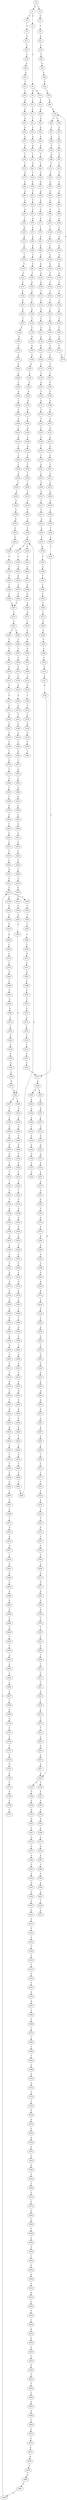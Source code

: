 strict digraph  {
	S0 -> S1 [ label = G ];
	S0 -> S2 [ label = T ];
	S1 -> S3 [ label = G ];
	S1 -> S4 [ label = C ];
	S2 -> S5 [ label = G ];
	S3 -> S6 [ label = T ];
	S4 -> S7 [ label = G ];
	S5 -> S8 [ label = T ];
	S6 -> S9 [ label = C ];
	S6 -> S10 [ label = G ];
	S7 -> S11 [ label = T ];
	S8 -> S12 [ label = G ];
	S9 -> S13 [ label = C ];
	S10 -> S14 [ label = T ];
	S11 -> S15 [ label = T ];
	S12 -> S16 [ label = A ];
	S13 -> S17 [ label = T ];
	S14 -> S18 [ label = A ];
	S15 -> S19 [ label = A ];
	S16 -> S20 [ label = G ];
	S17 -> S21 [ label = C ];
	S18 -> S22 [ label = A ];
	S19 -> S23 [ label = G ];
	S20 -> S24 [ label = A ];
	S21 -> S25 [ label = C ];
	S22 -> S26 [ label = A ];
	S23 -> S27 [ label = G ];
	S24 -> S28 [ label = C ];
	S25 -> S29 [ label = A ];
	S26 -> S30 [ label = A ];
	S27 -> S31 [ label = T ];
	S28 -> S32 [ label = A ];
	S29 -> S33 [ label = A ];
	S30 -> S34 [ label = A ];
	S31 -> S35 [ label = T ];
	S32 -> S36 [ label = C ];
	S33 -> S37 [ label = C ];
	S34 -> S38 [ label = T ];
	S35 -> S39 [ label = G ];
	S36 -> S40 [ label = A ];
	S37 -> S41 [ label = G ];
	S38 -> S42 [ label = A ];
	S39 -> S43 [ label = G ];
	S40 -> S44 [ label = A ];
	S41 -> S45 [ label = C ];
	S42 -> S46 [ label = A ];
	S43 -> S47 [ label = G ];
	S44 -> S48 [ label = T ];
	S44 -> S49 [ label = G ];
	S45 -> S50 [ label = C ];
	S46 -> S51 [ label = G ];
	S47 -> S52 [ label = G ];
	S48 -> S53 [ label = T ];
	S49 -> S54 [ label = T ];
	S50 -> S55 [ label = T ];
	S51 -> S56 [ label = A ];
	S52 -> S57 [ label = A ];
	S53 -> S58 [ label = A ];
	S54 -> S59 [ label = T ];
	S55 -> S60 [ label = T ];
	S56 -> S61 [ label = A ];
	S57 -> S62 [ label = A ];
	S58 -> S63 [ label = T ];
	S59 -> S64 [ label = T ];
	S60 -> S65 [ label = C ];
	S61 -> S66 [ label = C ];
	S62 -> S67 [ label = C ];
	S63 -> S68 [ label = G ];
	S64 -> S69 [ label = A ];
	S65 -> S70 [ label = A ];
	S66 -> S71 [ label = G ];
	S67 -> S72 [ label = C ];
	S68 -> S73 [ label = T ];
	S69 -> S74 [ label = C ];
	S70 -> S75 [ label = G ];
	S71 -> S76 [ label = T ];
	S72 -> S77 [ label = G ];
	S73 -> S78 [ label = G ];
	S74 -> S79 [ label = G ];
	S75 -> S80 [ label = G ];
	S76 -> S81 [ label = A ];
	S77 -> S82 [ label = G ];
	S78 -> S83 [ label = G ];
	S79 -> S84 [ label = A ];
	S80 -> S85 [ label = G ];
	S81 -> S86 [ label = A ];
	S82 -> S87 [ label = A ];
	S83 -> S88 [ label = G ];
	S84 -> S89 [ label = A ];
	S85 -> S90 [ label = T ];
	S86 -> S91 [ label = A ];
	S87 -> S92 [ label = A ];
	S88 -> S93 [ label = A ];
	S89 -> S94 [ label = C ];
	S90 -> S95 [ label = C ];
	S91 -> S96 [ label = A ];
	S92 -> S97 [ label = A ];
	S93 -> S98 [ label = A ];
	S94 -> S99 [ label = T ];
	S95 -> S100 [ label = T ];
	S96 -> S101 [ label = A ];
	S97 -> S102 [ label = C ];
	S98 -> S103 [ label = G ];
	S99 -> S104 [ label = A ];
	S100 -> S105 [ label = G ];
	S101 -> S106 [ label = G ];
	S102 -> S107 [ label = G ];
	S103 -> S108 [ label = T ];
	S104 -> S109 [ label = C ];
	S105 -> S110 [ label = G ];
	S106 -> S111 [ label = T ];
	S107 -> S112 [ label = G ];
	S108 -> S113 [ label = C ];
	S109 -> S114 [ label = G ];
	S110 -> S115 [ label = T ];
	S111 -> S116 [ label = A ];
	S112 -> S117 [ label = C ];
	S113 -> S118 [ label = C ];
	S114 -> S119 [ label = G ];
	S115 -> S120 [ label = G ];
	S116 -> S121 [ label = G ];
	S117 -> S122 [ label = T ];
	S118 -> S123 [ label = C ];
	S119 -> S124 [ label = G ];
	S120 -> S125 [ label = A ];
	S121 -> S126 [ label = G ];
	S122 -> S127 [ label = T ];
	S123 -> S128 [ label = A ];
	S124 -> S129 [ label = A ];
	S125 -> S130 [ label = C ];
	S126 -> S131 [ label = A ];
	S127 -> S132 [ label = C ];
	S128 -> S133 [ label = T ];
	S129 -> S134 [ label = C ];
	S130 -> S135 [ label = G ];
	S131 -> S136 [ label = A ];
	S132 -> S137 [ label = T ];
	S133 -> S138 [ label = G ];
	S134 -> S139 [ label = G ];
	S135 -> S140 [ label = A ];
	S136 -> S141 [ label = G ];
	S137 -> S142 [ label = C ];
	S138 -> S143 [ label = T ];
	S139 -> S144 [ label = T ];
	S140 -> S145 [ label = A ];
	S141 -> S146 [ label = T ];
	S142 -> S147 [ label = C ];
	S143 -> S148 [ label = T ];
	S144 -> S149 [ label = A ];
	S145 -> S150 [ label = A ];
	S146 -> S151 [ label = C ];
	S147 -> S152 [ label = G ];
	S148 -> S153 [ label = C ];
	S149 -> S154 [ label = G ];
	S150 -> S155 [ label = C ];
	S151 -> S156 [ label = T ];
	S152 -> S157 [ label = C ];
	S153 -> S158 [ label = T ];
	S154 -> S159 [ label = A ];
	S155 -> S160 [ label = A ];
	S156 -> S161 [ label = A ];
	S157 -> S162 [ label = G ];
	S158 -> S163 [ label = C ];
	S159 -> S164 [ label = C ];
	S160 -> S165 [ label = A ];
	S161 -> S166 [ label = C ];
	S162 -> S167 [ label = A ];
	S163 -> S168 [ label = T ];
	S164 -> S169 [ label = A ];
	S165 -> S170 [ label = A ];
	S166 -> S171 [ label = A ];
	S167 -> S172 [ label = G ];
	S168 -> S173 [ label = A ];
	S169 -> S174 [ label = C ];
	S170 -> S175 [ label = A ];
	S171 -> S176 [ label = T ];
	S172 -> S177 [ label = A ];
	S173 -> S178 [ label = C ];
	S174 -> S179 [ label = A ];
	S175 -> S180 [ label = C ];
	S176 -> S181 [ label = T ];
	S177 -> S182 [ label = G ];
	S178 -> S183 [ label = T ];
	S179 -> S44 [ label = A ];
	S180 -> S184 [ label = G ];
	S181 -> S185 [ label = T ];
	S182 -> S186 [ label = A ];
	S183 -> S187 [ label = T ];
	S184 -> S188 [ label = C ];
	S185 -> S189 [ label = C ];
	S186 -> S190 [ label = C ];
	S187 -> S191 [ label = C ];
	S188 -> S192 [ label = A ];
	S189 -> S193 [ label = T ];
	S190 -> S194 [ label = A ];
	S191 -> S195 [ label = G ];
	S192 -> S196 [ label = C ];
	S193 -> S197 [ label = T ];
	S194 -> S198 [ label = C ];
	S195 -> S199 [ label = A ];
	S196 -> S200 [ label = T ];
	S197 -> S201 [ label = A ];
	S198 -> S202 [ label = C ];
	S199 -> S203 [ label = A ];
	S200 -> S204 [ label = T ];
	S201 -> S205 [ label = C ];
	S202 -> S206 [ label = A ];
	S203 -> S207 [ label = G ];
	S204 -> S208 [ label = C ];
	S205 -> S209 [ label = A ];
	S206 -> S210 [ label = C ];
	S207 -> S211 [ label = G ];
	S208 -> S212 [ label = G ];
	S209 -> S213 [ label = A ];
	S210 -> S214 [ label = G ];
	S211 -> S215 [ label = A ];
	S212 -> S216 [ label = C ];
	S213 -> S217 [ label = C ];
	S214 -> S218 [ label = A ];
	S215 -> S219 [ label = G ];
	S216 -> S220 [ label = T ];
	S217 -> S221 [ label = T ];
	S218 -> S222 [ label = C ];
	S219 -> S223 [ label = G ];
	S220 -> S224 [ label = C ];
	S221 -> S225 [ label = A ];
	S222 -> S226 [ label = T ];
	S223 -> S227 [ label = T ];
	S224 -> S228 [ label = T ];
	S225 -> S229 [ label = A ];
	S226 -> S230 [ label = G ];
	S227 -> S231 [ label = C ];
	S228 -> S232 [ label = G ];
	S229 -> S233 [ label = C ];
	S230 -> S234 [ label = G ];
	S231 -> S235 [ label = A ];
	S232 -> S236 [ label = A ];
	S232 -> S237 [ label = T ];
	S233 -> S238 [ label = A ];
	S234 -> S239 [ label = A ];
	S235 -> S240 [ label = A ];
	S236 -> S241 [ label = G ];
	S237 -> S242 [ label = C ];
	S238 -> S243 [ label = T ];
	S239 -> S244 [ label = A ];
	S240 -> S245 [ label = A ];
	S241 -> S246 [ label = G ];
	S242 -> S247 [ label = G ];
	S243 -> S248 [ label = A ];
	S244 -> S249 [ label = T ];
	S245 -> S250 [ label = A ];
	S246 -> S251 [ label = C ];
	S247 -> S252 [ label = G ];
	S248 -> S253 [ label = T ];
	S249 -> S254 [ label = A ];
	S250 -> S255 [ label = G ];
	S251 -> S256 [ label = G ];
	S252 -> S257 [ label = T ];
	S253 -> S258 [ label = T ];
	S254 -> S259 [ label = G ];
	S255 -> S260 [ label = T ];
	S256 -> S261 [ label = G ];
	S257 -> S262 [ label = C ];
	S258 -> S263 [ label = T ];
	S259 -> S264 [ label = G ];
	S260 -> S265 [ label = C ];
	S261 -> S266 [ label = A ];
	S262 -> S267 [ label = A ];
	S263 -> S268 [ label = T ];
	S264 -> S269 [ label = T ];
	S265 -> S270 [ label = T ];
	S266 -> S271 [ label = G ];
	S267 -> S272 [ label = C ];
	S268 -> S273 [ label = C ];
	S269 -> S274 [ label = C ];
	S270 -> S275 [ label = C ];
	S271 -> S276 [ label = C ];
	S272 -> S277 [ label = T ];
	S273 -> S278 [ label = G ];
	S274 -> S279 [ label = G ];
	S275 -> S280 [ label = G ];
	S276 -> S281 [ label = G ];
	S277 -> S282 [ label = T ];
	S277 -> S283 [ label = G ];
	S278 -> S284 [ label = A ];
	S279 -> S285 [ label = G ];
	S280 -> S286 [ label = G ];
	S280 -> S287 [ label = A ];
	S281 -> S288 [ label = A ];
	S282 -> S289 [ label = C ];
	S283 -> S290 [ label = T ];
	S284 -> S291 [ label = C ];
	S285 -> S292 [ label = T ];
	S286 -> S293 [ label = A ];
	S287 -> S294 [ label = C ];
	S288 -> S295 [ label = G ];
	S289 -> S296 [ label = T ];
	S290 -> S297 [ label = T ];
	S291 -> S298 [ label = T ];
	S292 -> S299 [ label = C ];
	S293 -> S300 [ label = G ];
	S294 -> S301 [ label = G ];
	S295 -> S302 [ label = G ];
	S296 -> S303 [ label = C ];
	S297 -> S304 [ label = A ];
	S298 -> S305 [ label = T ];
	S299 -> S267 [ label = A ];
	S300 -> S306 [ label = A ];
	S301 -> S307 [ label = A ];
	S302 -> S308 [ label = C ];
	S303 -> S309 [ label = G ];
	S304 -> S310 [ label = G ];
	S305 -> S311 [ label = G ];
	S306 -> S312 [ label = T ];
	S307 -> S313 [ label = A ];
	S308 -> S314 [ label = G ];
	S309 -> S315 [ label = G ];
	S310 -> S316 [ label = C ];
	S311 -> S317 [ label = A ];
	S312 -> S318 [ label = A ];
	S313 -> S319 [ label = A ];
	S314 -> S320 [ label = G ];
	S315 -> S321 [ label = C ];
	S316 -> S322 [ label = G ];
	S317 -> S323 [ label = A ];
	S318 -> S324 [ label = A ];
	S319 -> S325 [ label = G ];
	S320 -> S326 [ label = T ];
	S321 -> S327 [ label = G ];
	S322 -> S328 [ label = A ];
	S323 -> S329 [ label = A ];
	S324 -> S330 [ label = G ];
	S325 -> S331 [ label = A ];
	S326 -> S332 [ label = G ];
	S327 -> S333 [ label = G ];
	S328 -> S334 [ label = G ];
	S329 -> S335 [ label = A ];
	S329 -> S336 [ label = T ];
	S330 -> S337 [ label = T ];
	S331 -> S338 [ label = A ];
	S332 -> S339 [ label = C ];
	S333 -> S340 [ label = G ];
	S334 -> S341 [ label = T ];
	S335 -> S342 [ label = A ];
	S336 -> S343 [ label = G ];
	S337 -> S344 [ label = A ];
	S338 -> S345 [ label = A ];
	S339 -> S346 [ label = G ];
	S340 -> S347 [ label = G ];
	S341 -> S348 [ label = C ];
	S342 -> S349 [ label = A ];
	S343 -> S350 [ label = A ];
	S345 -> S351 [ label = A ];
	S346 -> S352 [ label = A ];
	S347 -> S353 [ label = G ];
	S348 -> S354 [ label = G ];
	S349 -> S355 [ label = G ];
	S350 -> S356 [ label = A ];
	S351 -> S357 [ label = A ];
	S352 -> S358 [ label = C ];
	S353 -> S359 [ label = G ];
	S354 -> S360 [ label = T ];
	S355 -> S361 [ label = G ];
	S356 -> S362 [ label = G ];
	S357 -> S363 [ label = G ];
	S358 -> S364 [ label = T ];
	S359 -> S365 [ label = T ];
	S360 -> S366 [ label = G ];
	S361 -> S367 [ label = T ];
	S362 -> S368 [ label = C ];
	S363 -> S369 [ label = T ];
	S365 -> S370 [ label = G ];
	S366 -> S371 [ label = T ];
	S367 -> S372 [ label = C ];
	S368 -> S373 [ label = C ];
	S369 -> S374 [ label = G ];
	S370 -> S375 [ label = T ];
	S371 -> S376 [ label = G ];
	S372 -> S377 [ label = C ];
	S373 -> S378 [ label = A ];
	S374 -> S379 [ label = G ];
	S375 -> S380 [ label = C ];
	S376 -> S381 [ label = C ];
	S377 -> S382 [ label = C ];
	S378 -> S383 [ label = A ];
	S379 -> S384 [ label = G ];
	S380 -> S385 [ label = T ];
	S381 -> S386 [ label = C ];
	S382 -> S387 [ label = C ];
	S383 -> S388 [ label = C ];
	S384 -> S389 [ label = A ];
	S385 -> S390 [ label = T ];
	S386 -> S391 [ label = G ];
	S387 -> S392 [ label = A ];
	S388 -> S393 [ label = C ];
	S389 -> S394 [ label = A ];
	S390 -> S395 [ label = G ];
	S391 -> S396 [ label = T ];
	S392 -> S397 [ label = G ];
	S393 -> S398 [ label = A ];
	S394 -> S399 [ label = T ];
	S395 -> S400 [ label = G ];
	S396 -> S401 [ label = C ];
	S397 -> S402 [ label = T ];
	S398 -> S403 [ label = G ];
	S399 -> S404 [ label = G ];
	S400 -> S405 [ label = T ];
	S401 -> S406 [ label = A ];
	S402 -> S407 [ label = C ];
	S403 -> S408 [ label = T ];
	S404 -> S409 [ label = A ];
	S405 -> S410 [ label = C ];
	S406 -> S411 [ label = C ];
	S407 -> S412 [ label = A ];
	S408 -> S413 [ label = A ];
	S409 -> S414 [ label = A ];
	S410 -> S415 [ label = G ];
	S411 -> S416 [ label = A ];
	S412 -> S417 [ label = T ];
	S414 -> S418 [ label = A ];
	S415 -> S419 [ label = T ];
	S416 -> S420 [ label = C ];
	S417 -> S421 [ label = C ];
	S418 -> S422 [ label = A ];
	S419 -> S423 [ label = G ];
	S420 -> S424 [ label = G ];
	S421 -> S425 [ label = A ];
	S422 -> S426 [ label = T ];
	S423 -> S427 [ label = G ];
	S424 -> S428 [ label = C ];
	S425 -> S429 [ label = C ];
	S426 -> S430 [ label = A ];
	S427 -> S431 [ label = G ];
	S428 -> S432 [ label = G ];
	S429 -> S433 [ label = C ];
	S430 -> S434 [ label = C ];
	S431 -> S435 [ label = G ];
	S432 -> S436 [ label = A ];
	S433 -> S437 [ label = T ];
	S434 -> S438 [ label = T ];
	S435 -> S439 [ label = A ];
	S435 -> S440 [ label = T ];
	S436 -> S441 [ label = C ];
	S437 -> S442 [ label = G ];
	S438 -> S443 [ label = G ];
	S439 -> S444 [ label = G ];
	S440 -> S445 [ label = T ];
	S441 -> S446 [ label = G ];
	S442 -> S447 [ label = T ];
	S443 -> S448 [ label = G ];
	S444 -> S449 [ label = C ];
	S445 -> S450 [ label = T ];
	S446 -> S451 [ label = A ];
	S447 -> S452 [ label = A ];
	S448 -> S453 [ label = G ];
	S449 -> S454 [ label = G ];
	S450 -> S455 [ label = T ];
	S451 -> S456 [ label = G ];
	S452 -> S457 [ label = A ];
	S453 -> S458 [ label = A ];
	S454 -> S459 [ label = A ];
	S455 -> S460 [ label = T ];
	S456 -> S461 [ label = G ];
	S457 -> S462 [ label = T ];
	S458 -> S463 [ label = A ];
	S459 -> S464 [ label = C ];
	S460 -> S465 [ label = T ];
	S461 -> S466 [ label = T ];
	S461 -> S467 [ label = G ];
	S462 -> S468 [ label = T ];
	S463 -> S469 [ label = A ];
	S464 -> S470 [ label = C ];
	S465 -> S471 [ label = A ];
	S466 -> S472 [ label = G ];
	S467 -> S473 [ label = T ];
	S468 -> S474 [ label = T ];
	S469 -> S475 [ label = A ];
	S470 -> S476 [ label = G ];
	S471 -> S477 [ label = C ];
	S472 -> S478 [ label = G ];
	S473 -> S479 [ label = C ];
	S474 -> S480 [ label = C ];
	S475 -> S481 [ label = C ];
	S476 -> S482 [ label = G ];
	S477 -> S483 [ label = A ];
	S478 -> S484 [ label = G ];
	S479 -> S485 [ label = G ];
	S480 -> S486 [ label = T ];
	S481 -> S487 [ label = A ];
	S482 -> S488 [ label = C ];
	S483 -> S489 [ label = C ];
	S484 -> S490 [ label = A ];
	S485 -> S491 [ label = G ];
	S486 -> S492 [ label = T ];
	S487 -> S493 [ label = C ];
	S488 -> S494 [ label = G ];
	S489 -> S495 [ label = C ];
	S490 -> S496 [ label = G ];
	S491 -> S497 [ label = G ];
	S492 -> S498 [ label = C ];
	S493 -> S499 [ label = A ];
	S494 -> S500 [ label = C ];
	S495 -> S501 [ label = T ];
	S496 -> S502 [ label = T ];
	S497 -> S503 [ label = G ];
	S498 -> S504 [ label = A ];
	S499 -> S505 [ label = C ];
	S500 -> S506 [ label = G ];
	S501 -> S507 [ label = A ];
	S502 -> S508 [ label = C ];
	S503 -> S509 [ label = T ];
	S504 -> S510 [ label = A ];
	S505 -> S511 [ label = C ];
	S506 -> S512 [ label = C ];
	S507 -> S513 [ label = A ];
	S508 -> S514 [ label = C ];
	S509 -> S515 [ label = T ];
	S510 -> S516 [ label = C ];
	S511 -> S517 [ label = T ];
	S512 -> S518 [ label = C ];
	S513 -> S519 [ label = A ];
	S514 -> S520 [ label = C ];
	S515 -> S521 [ label = T ];
	S516 -> S522 [ label = C ];
	S517 -> S523 [ label = T ];
	S518 -> S524 [ label = G ];
	S519 -> S525 [ label = G ];
	S520 -> S526 [ label = T ];
	S521 -> S527 [ label = G ];
	S522 -> S528 [ label = A ];
	S523 -> S529 [ label = T ];
	S524 -> S530 [ label = A ];
	S525 -> S531 [ label = T ];
	S526 -> S532 [ label = C ];
	S527 -> S533 [ label = T ];
	S528 -> S534 [ label = A ];
	S529 -> S535 [ label = A ];
	S530 -> S536 [ label = C ];
	S531 -> S537 [ label = C ];
	S532 -> S538 [ label = C ];
	S533 -> S539 [ label = G ];
	S534 -> S540 [ label = G ];
	S535 -> S541 [ label = T ];
	S536 -> S542 [ label = G ];
	S537 -> S543 [ label = T ];
	S538 -> S544 [ label = G ];
	S539 -> S545 [ label = A ];
	S540 -> S546 [ label = G ];
	S541 -> S547 [ label = T ];
	S542 -> S548 [ label = A ];
	S543 -> S275 [ label = C ];
	S544 -> S549 [ label = G ];
	S545 -> S550 [ label = G ];
	S546 -> S551 [ label = A ];
	S547 -> S552 [ label = G ];
	S548 -> S553 [ label = G ];
	S549 -> S554 [ label = A ];
	S550 -> S555 [ label = G ];
	S551 -> S556 [ label = C ];
	S552 -> S557 [ label = T ];
	S553 -> S461 [ label = G ];
	S554 -> S558 [ label = A ];
	S555 -> S559 [ label = T ];
	S556 -> S560 [ label = A ];
	S557 -> S561 [ label = C ];
	S558 -> S562 [ label = G ];
	S559 -> S563 [ label = C ];
	S560 -> S564 [ label = C ];
	S561 -> S565 [ label = C ];
	S562 -> S566 [ label = T ];
	S563 -> S567 [ label = T ];
	S564 -> S568 [ label = T ];
	S565 -> S569 [ label = C ];
	S566 -> S570 [ label = C ];
	S567 -> S571 [ label = G ];
	S568 -> S572 [ label = A ];
	S569 -> S573 [ label = C ];
	S570 -> S574 [ label = G ];
	S571 -> S575 [ label = A ];
	S572 -> S576 [ label = T ];
	S573 -> S577 [ label = G ];
	S574 -> S578 [ label = A ];
	S575 -> S579 [ label = G ];
	S576 -> S580 [ label = G ];
	S577 -> S581 [ label = A ];
	S578 -> S582 [ label = G ];
	S579 -> S583 [ label = G ];
	S580 -> S584 [ label = G ];
	S581 -> S585 [ label = G ];
	S582 -> S586 [ label = T ];
	S583 -> S587 [ label = G ];
	S584 -> S588 [ label = T ];
	S585 -> S589 [ label = G ];
	S586 -> S590 [ label = T ];
	S587 -> S591 [ label = G ];
	S588 -> S592 [ label = A ];
	S589 -> S593 [ label = T ];
	S590 -> S594 [ label = G ];
	S591 -> S595 [ label = A ];
	S592 -> S596 [ label = G ];
	S593 -> S597 [ label = T ];
	S594 -> S598 [ label = C ];
	S595 -> S599 [ label = A ];
	S596 -> S600 [ label = T ];
	S597 -> S601 [ label = C ];
	S598 -> S602 [ label = C ];
	S599 -> S603 [ label = G ];
	S600 -> S604 [ label = A ];
	S601 -> S605 [ label = C ];
	S602 -> S606 [ label = G ];
	S603 -> S607 [ label = A ];
	S604 -> S608 [ label = A ];
	S605 -> S609 [ label = T ];
	S606 -> S610 [ label = G ];
	S607 -> S611 [ label = C ];
	S608 -> S612 [ label = A ];
	S609 -> S613 [ label = T ];
	S610 -> S614 [ label = C ];
	S611 -> S615 [ label = A ];
	S612 -> S616 [ label = A ];
	S613 -> S617 [ label = C ];
	S614 -> S618 [ label = T ];
	S615 -> S619 [ label = G ];
	S616 -> S620 [ label = G ];
	S617 -> S621 [ label = T ];
	S618 -> S622 [ label = G ];
	S619 -> S623 [ label = C ];
	S620 -> S624 [ label = T ];
	S621 -> S625 [ label = A ];
	S622 -> S626 [ label = G ];
	S623 -> S627 [ label = T ];
	S624 -> S628 [ label = T ];
	S625 -> S629 [ label = T ];
	S626 -> S630 [ label = A ];
	S627 -> S631 [ label = G ];
	S628 -> S632 [ label = A ];
	S629 -> S633 [ label = A ];
	S630 -> S634 [ label = C ];
	S631 -> S635 [ label = A ];
	S632 -> S636 [ label = C ];
	S633 -> S637 [ label = C ];
	S634 -> S638 [ label = G ];
	S635 -> S639 [ label = G ];
	S636 -> S640 [ label = C ];
	S637 -> S641 [ label = T ];
	S638 -> S642 [ label = T ];
	S639 -> S643 [ label = A ];
	S640 -> S644 [ label = T ];
	S641 -> S645 [ label = T ];
	S642 -> S646 [ label = C ];
	S643 -> S647 [ label = C ];
	S644 -> S648 [ label = G ];
	S645 -> S649 [ label = G ];
	S646 -> S650 [ label = G ];
	S647 -> S651 [ label = C ];
	S648 -> S652 [ label = G ];
	S649 -> S653 [ label = A ];
	S650 -> S654 [ label = C ];
	S651 -> S655 [ label = C ];
	S652 -> S656 [ label = T ];
	S653 -> S657 [ label = A ];
	S654 -> S658 [ label = T ];
	S655 -> S659 [ label = C ];
	S656 -> S660 [ label = T ];
	S657 -> S329 [ label = A ];
	S658 -> S661 [ label = C ];
	S659 -> S662 [ label = G ];
	S660 -> S663 [ label = A ];
	S661 -> S664 [ label = T ];
	S662 -> S665 [ label = T ];
	S663 -> S666 [ label = A ];
	S664 -> S232 [ label = G ];
	S665 -> S667 [ label = C ];
	S666 -> S668 [ label = C ];
	S667 -> S669 [ label = T ];
	S668 -> S670 [ label = C ];
	S669 -> S671 [ label = T ];
	S670 -> S672 [ label = T ];
	S671 -> S673 [ label = A ];
	S672 -> S674 [ label = C ];
	S673 -> S675 [ label = A ];
	S674 -> S676 [ label = G ];
	S675 -> S677 [ label = G ];
	S676 -> S678 [ label = T ];
	S677 -> S679 [ label = T ];
	S678 -> S680 [ label = G ];
	S679 -> S681 [ label = C ];
	S680 -> S682 [ label = G ];
	S681 -> S683 [ label = G ];
	S682 -> S684 [ label = G ];
	S683 -> S685 [ label = G ];
	S684 -> S435 [ label = G ];
	S685 -> S686 [ label = A ];
	S686 -> S687 [ label = G ];
	S687 -> S688 [ label = G ];
	S688 -> S689 [ label = G ];
	S689 -> S690 [ label = A ];
	S690 -> S691 [ label = T ];
	S691 -> S692 [ label = T ];
	S692 -> S693 [ label = A ];
	S693 -> S694 [ label = A ];
	S694 -> S695 [ label = C ];
	S695 -> S696 [ label = T ];
	S696 -> S697 [ label = T ];
	S697 -> S698 [ label = T ];
	S698 -> S699 [ label = G ];
	S699 -> S700 [ label = G ];
	S700 -> S701 [ label = C ];
	S701 -> S702 [ label = C ];
	S702 -> S703 [ label = T ];
	S703 -> S704 [ label = C ];
	S704 -> S705 [ label = G ];
	S705 -> S706 [ label = A ];
	S706 -> S707 [ label = C ];
	S707 -> S708 [ label = G ];
	S708 -> S709 [ label = T ];
	S709 -> S710 [ label = A ];
}
